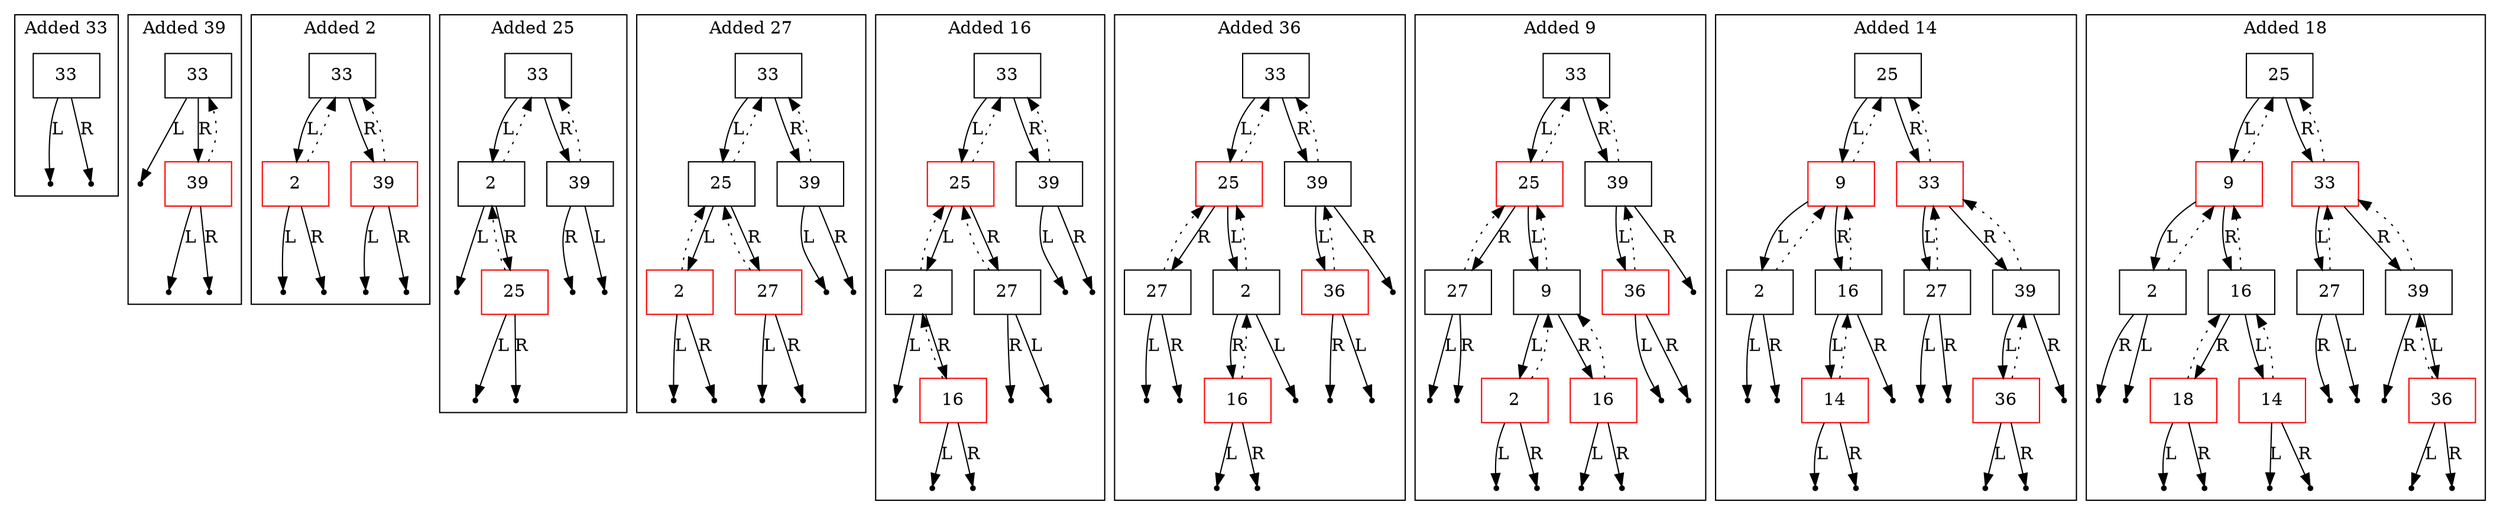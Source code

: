 digraph {
subgraph "cluster_Added 33_count_1"{
label ="Added 33";
"cluster_Added 33_count_1_data_33"[shape=record color=black label="{33}"];
"cluster_Added 33_count_1_data_33_leftNull" [label=Null shape=point color=black];
"cluster_Added 33_count_1_data_33_rightNull" [label=Null shape=point color=black];

"cluster_Added 33_count_1_data_33" -> "cluster_Added 33_count_1_data_33_leftNull"[label=L];
"cluster_Added 33_count_1_data_33" -> "cluster_Added 33_count_1_data_33_rightNull"[label=R];

}
subgraph "cluster_Added 39_count_2"{
label ="Added 39";
"cluster_Added 39_count_2_data_33"[shape=record color=black label="{33}"];
"cluster_Added 39_count_2_data_33_leftNull" [label=Null shape=point color=black];
"cluster_Added 39_count_2_data_39"[shape=record color=red label="{39}"];
"cluster_Added 39_count_2_data_39_leftNull" [label=Null shape=point color=black];
"cluster_Added 39_count_2_data_39_rightNull" [label=Null shape=point color=black];

"cluster_Added 39_count_2_data_33" -> "cluster_Added 39_count_2_data_33_leftNull"[label=L];
"cluster_Added 39_count_2_data_33" -> "cluster_Added 39_count_2_data_39"[label=R];
"cluster_Added 39_count_2_data_39" -> "cluster_Added 39_count_2_data_33"[style=dotted];
"cluster_Added 39_count_2_data_39" -> "cluster_Added 39_count_2_data_39_leftNull"[label=L];
"cluster_Added 39_count_2_data_39" -> "cluster_Added 39_count_2_data_39_rightNull"[label=R];

}
subgraph "cluster_Added 2_count_3"{
label ="Added 2";
"cluster_Added 2_count_3_data_33"[shape=record color=black label="{33}"];
"cluster_Added 2_count_3_data_2"[shape=record color=red label="{2}"];
"cluster_Added 2_count_3_data_2_leftNull" [label=Null shape=point color=black];
"cluster_Added 2_count_3_data_2_rightNull" [label=Null shape=point color=black];
"cluster_Added 2_count_3_data_39"[shape=record color=red label="{39}"];
"cluster_Added 2_count_3_data_39_leftNull" [label=Null shape=point color=black];
"cluster_Added 2_count_3_data_39_rightNull" [label=Null shape=point color=black];

"cluster_Added 2_count_3_data_33" -> "cluster_Added 2_count_3_data_2"[label=L];
"cluster_Added 2_count_3_data_33" -> "cluster_Added 2_count_3_data_39"[label=R];
"cluster_Added 2_count_3_data_2" -> "cluster_Added 2_count_3_data_33"[style=dotted];
"cluster_Added 2_count_3_data_2" -> "cluster_Added 2_count_3_data_2_leftNull"[label=L];
"cluster_Added 2_count_3_data_2" -> "cluster_Added 2_count_3_data_2_rightNull"[label=R];
"cluster_Added 2_count_3_data_39" -> "cluster_Added 2_count_3_data_33"[style=dotted];
"cluster_Added 2_count_3_data_39" -> "cluster_Added 2_count_3_data_39_leftNull"[label=L];
"cluster_Added 2_count_3_data_39" -> "cluster_Added 2_count_3_data_39_rightNull"[label=R];

}
subgraph "cluster_Added 25_count_4"{
label ="Added 25";
"cluster_Added 25_count_4_data_33"[shape=record color=black label="{33}"];
"cluster_Added 25_count_4_data_2"[shape=record color=black label="{2}"];
"cluster_Added 25_count_4_data_2_leftNull" [label=Null shape=point color=black];
"cluster_Added 25_count_4_data_25"[shape=record color=red label="{25}"];
"cluster_Added 25_count_4_data_25_leftNull" [label=Null shape=point color=black];
"cluster_Added 25_count_4_data_25_rightNull" [label=Null shape=point color=black];
"cluster_Added 25_count_4_data_39"[shape=record color=black label="{39}"];
"cluster_Added 25_count_4_data_39_leftNull" [label=Null shape=point color=black];
"cluster_Added 25_count_4_data_39_rightNull" [label=Null shape=point color=black];

"cluster_Added 25_count_4_data_33" -> "cluster_Added 25_count_4_data_2"[label=L];
"cluster_Added 25_count_4_data_33" -> "cluster_Added 25_count_4_data_39"[label=R];
"cluster_Added 25_count_4_data_2" -> "cluster_Added 25_count_4_data_33"[style=dotted];
"cluster_Added 25_count_4_data_2" -> "cluster_Added 25_count_4_data_2_leftNull"[label=L];
"cluster_Added 25_count_4_data_2" -> "cluster_Added 25_count_4_data_25"[label=R];
"cluster_Added 25_count_4_data_25" -> "cluster_Added 25_count_4_data_2"[style=dotted];
"cluster_Added 25_count_4_data_25" -> "cluster_Added 25_count_4_data_25_leftNull"[label=L];
"cluster_Added 25_count_4_data_25" -> "cluster_Added 25_count_4_data_25_rightNull"[label=R];
"cluster_Added 25_count_4_data_39" -> "cluster_Added 25_count_4_data_33"[style=dotted];
"cluster_Added 25_count_4_data_39" -> "cluster_Added 25_count_4_data_39_leftNull"[label=L];
"cluster_Added 25_count_4_data_39" -> "cluster_Added 25_count_4_data_39_rightNull"[label=R];

}
subgraph "cluster_Added 27_count_5"{
label ="Added 27";
"cluster_Added 27_count_5_data_33"[shape=record color=black label="{33}"];
"cluster_Added 27_count_5_data_25"[shape=record color=black label="{25}"];
"cluster_Added 27_count_5_data_2"[shape=record color=red label="{2}"];
"cluster_Added 27_count_5_data_2_leftNull" [label=Null shape=point color=black];
"cluster_Added 27_count_5_data_2_rightNull" [label=Null shape=point color=black];
"cluster_Added 27_count_5_data_27"[shape=record color=red label="{27}"];
"cluster_Added 27_count_5_data_27_leftNull" [label=Null shape=point color=black];
"cluster_Added 27_count_5_data_27_rightNull" [label=Null shape=point color=black];
"cluster_Added 27_count_5_data_39"[shape=record color=black label="{39}"];
"cluster_Added 27_count_5_data_39_leftNull" [label=Null shape=point color=black];
"cluster_Added 27_count_5_data_39_rightNull" [label=Null shape=point color=black];

"cluster_Added 27_count_5_data_33" -> "cluster_Added 27_count_5_data_25"[label=L];
"cluster_Added 27_count_5_data_33" -> "cluster_Added 27_count_5_data_39"[label=R];
"cluster_Added 27_count_5_data_25" -> "cluster_Added 27_count_5_data_33"[style=dotted];
"cluster_Added 27_count_5_data_25" -> "cluster_Added 27_count_5_data_2"[label=L];
"cluster_Added 27_count_5_data_25" -> "cluster_Added 27_count_5_data_27"[label=R];
"cluster_Added 27_count_5_data_2" -> "cluster_Added 27_count_5_data_25"[style=dotted];
"cluster_Added 27_count_5_data_2" -> "cluster_Added 27_count_5_data_2_leftNull"[label=L];
"cluster_Added 27_count_5_data_2" -> "cluster_Added 27_count_5_data_2_rightNull"[label=R];
"cluster_Added 27_count_5_data_27" -> "cluster_Added 27_count_5_data_25"[style=dotted];
"cluster_Added 27_count_5_data_27" -> "cluster_Added 27_count_5_data_27_leftNull"[label=L];
"cluster_Added 27_count_5_data_27" -> "cluster_Added 27_count_5_data_27_rightNull"[label=R];
"cluster_Added 27_count_5_data_39" -> "cluster_Added 27_count_5_data_33"[style=dotted];
"cluster_Added 27_count_5_data_39" -> "cluster_Added 27_count_5_data_39_leftNull"[label=L];
"cluster_Added 27_count_5_data_39" -> "cluster_Added 27_count_5_data_39_rightNull"[label=R];

}
subgraph "cluster_Added 16_count_6"{
label ="Added 16";
"cluster_Added 16_count_6_data_33"[shape=record color=black label="{33}"];
"cluster_Added 16_count_6_data_25"[shape=record color=red label="{25}"];
"cluster_Added 16_count_6_data_2"[shape=record color=black label="{2}"];
"cluster_Added 16_count_6_data_2_leftNull" [label=Null shape=point color=black];
"cluster_Added 16_count_6_data_16"[shape=record color=red label="{16}"];
"cluster_Added 16_count_6_data_16_leftNull" [label=Null shape=point color=black];
"cluster_Added 16_count_6_data_16_rightNull" [label=Null shape=point color=black];
"cluster_Added 16_count_6_data_27"[shape=record color=black label="{27}"];
"cluster_Added 16_count_6_data_27_leftNull" [label=Null shape=point color=black];
"cluster_Added 16_count_6_data_27_rightNull" [label=Null shape=point color=black];
"cluster_Added 16_count_6_data_39"[shape=record color=black label="{39}"];
"cluster_Added 16_count_6_data_39_leftNull" [label=Null shape=point color=black];
"cluster_Added 16_count_6_data_39_rightNull" [label=Null shape=point color=black];

"cluster_Added 16_count_6_data_33" -> "cluster_Added 16_count_6_data_25"[label=L];
"cluster_Added 16_count_6_data_33" -> "cluster_Added 16_count_6_data_39"[label=R];
"cluster_Added 16_count_6_data_25" -> "cluster_Added 16_count_6_data_33"[style=dotted];
"cluster_Added 16_count_6_data_25" -> "cluster_Added 16_count_6_data_2"[label=L];
"cluster_Added 16_count_6_data_25" -> "cluster_Added 16_count_6_data_27"[label=R];
"cluster_Added 16_count_6_data_2" -> "cluster_Added 16_count_6_data_25"[style=dotted];
"cluster_Added 16_count_6_data_2" -> "cluster_Added 16_count_6_data_2_leftNull"[label=L];
"cluster_Added 16_count_6_data_2" -> "cluster_Added 16_count_6_data_16"[label=R];
"cluster_Added 16_count_6_data_16" -> "cluster_Added 16_count_6_data_2"[style=dotted];
"cluster_Added 16_count_6_data_16" -> "cluster_Added 16_count_6_data_16_leftNull"[label=L];
"cluster_Added 16_count_6_data_16" -> "cluster_Added 16_count_6_data_16_rightNull"[label=R];
"cluster_Added 16_count_6_data_27" -> "cluster_Added 16_count_6_data_25"[style=dotted];
"cluster_Added 16_count_6_data_27" -> "cluster_Added 16_count_6_data_27_leftNull"[label=L];
"cluster_Added 16_count_6_data_27" -> "cluster_Added 16_count_6_data_27_rightNull"[label=R];
"cluster_Added 16_count_6_data_39" -> "cluster_Added 16_count_6_data_33"[style=dotted];
"cluster_Added 16_count_6_data_39" -> "cluster_Added 16_count_6_data_39_leftNull"[label=L];
"cluster_Added 16_count_6_data_39" -> "cluster_Added 16_count_6_data_39_rightNull"[label=R];

}
subgraph "cluster_Added 36_count_7"{
label ="Added 36";
"cluster_Added 36_count_7_data_33"[shape=record color=black label="{33}"];
"cluster_Added 36_count_7_data_25"[shape=record color=red label="{25}"];
"cluster_Added 36_count_7_data_2"[shape=record color=black label="{2}"];
"cluster_Added 36_count_7_data_2_leftNull" [label=Null shape=point color=black];
"cluster_Added 36_count_7_data_16"[shape=record color=red label="{16}"];
"cluster_Added 36_count_7_data_16_leftNull" [label=Null shape=point color=black];
"cluster_Added 36_count_7_data_16_rightNull" [label=Null shape=point color=black];
"cluster_Added 36_count_7_data_27"[shape=record color=black label="{27}"];
"cluster_Added 36_count_7_data_27_leftNull" [label=Null shape=point color=black];
"cluster_Added 36_count_7_data_27_rightNull" [label=Null shape=point color=black];
"cluster_Added 36_count_7_data_39"[shape=record color=black label="{39}"];
"cluster_Added 36_count_7_data_39_rightNull" [label=Null shape=point color=black];
"cluster_Added 36_count_7_data_36"[shape=record color=red label="{36}"];
"cluster_Added 36_count_7_data_36_leftNull" [label=Null shape=point color=black];
"cluster_Added 36_count_7_data_36_rightNull" [label=Null shape=point color=black];

"cluster_Added 36_count_7_data_33" -> "cluster_Added 36_count_7_data_25"[label=L];
"cluster_Added 36_count_7_data_33" -> "cluster_Added 36_count_7_data_39"[label=R];
"cluster_Added 36_count_7_data_25" -> "cluster_Added 36_count_7_data_33"[style=dotted];
"cluster_Added 36_count_7_data_25" -> "cluster_Added 36_count_7_data_2"[label=L];
"cluster_Added 36_count_7_data_25" -> "cluster_Added 36_count_7_data_27"[label=R];
"cluster_Added 36_count_7_data_2" -> "cluster_Added 36_count_7_data_25"[style=dotted];
"cluster_Added 36_count_7_data_2" -> "cluster_Added 36_count_7_data_2_leftNull"[label=L];
"cluster_Added 36_count_7_data_2" -> "cluster_Added 36_count_7_data_16"[label=R];
"cluster_Added 36_count_7_data_16" -> "cluster_Added 36_count_7_data_2"[style=dotted];
"cluster_Added 36_count_7_data_16" -> "cluster_Added 36_count_7_data_16_leftNull"[label=L];
"cluster_Added 36_count_7_data_16" -> "cluster_Added 36_count_7_data_16_rightNull"[label=R];
"cluster_Added 36_count_7_data_27" -> "cluster_Added 36_count_7_data_25"[style=dotted];
"cluster_Added 36_count_7_data_27" -> "cluster_Added 36_count_7_data_27_leftNull"[label=L];
"cluster_Added 36_count_7_data_27" -> "cluster_Added 36_count_7_data_27_rightNull"[label=R];
"cluster_Added 36_count_7_data_39" -> "cluster_Added 36_count_7_data_33"[style=dotted];
"cluster_Added 36_count_7_data_39" -> "cluster_Added 36_count_7_data_36"[label=L];
"cluster_Added 36_count_7_data_39" -> "cluster_Added 36_count_7_data_39_rightNull"[label=R];
"cluster_Added 36_count_7_data_36" -> "cluster_Added 36_count_7_data_39"[style=dotted];
"cluster_Added 36_count_7_data_36" -> "cluster_Added 36_count_7_data_36_leftNull"[label=L];
"cluster_Added 36_count_7_data_36" -> "cluster_Added 36_count_7_data_36_rightNull"[label=R];

}
subgraph "cluster_Added 9_count_8"{
label ="Added 9";
"cluster_Added 9_count_8_data_33"[shape=record color=black label="{33}"];
"cluster_Added 9_count_8_data_25"[shape=record color=red label="{25}"];
"cluster_Added 9_count_8_data_9"[shape=record color=black label="{9}"];
"cluster_Added 9_count_8_data_2"[shape=record color=red label="{2}"];
"cluster_Added 9_count_8_data_2_leftNull" [label=Null shape=point color=black];
"cluster_Added 9_count_8_data_2_rightNull" [label=Null shape=point color=black];
"cluster_Added 9_count_8_data_16"[shape=record color=red label="{16}"];
"cluster_Added 9_count_8_data_16_leftNull" [label=Null shape=point color=black];
"cluster_Added 9_count_8_data_16_rightNull" [label=Null shape=point color=black];
"cluster_Added 9_count_8_data_27"[shape=record color=black label="{27}"];
"cluster_Added 9_count_8_data_27_leftNull" [label=Null shape=point color=black];
"cluster_Added 9_count_8_data_27_rightNull" [label=Null shape=point color=black];
"cluster_Added 9_count_8_data_39"[shape=record color=black label="{39}"];
"cluster_Added 9_count_8_data_39_rightNull" [label=Null shape=point color=black];
"cluster_Added 9_count_8_data_36"[shape=record color=red label="{36}"];
"cluster_Added 9_count_8_data_36_leftNull" [label=Null shape=point color=black];
"cluster_Added 9_count_8_data_36_rightNull" [label=Null shape=point color=black];

"cluster_Added 9_count_8_data_33" -> "cluster_Added 9_count_8_data_25"[label=L];
"cluster_Added 9_count_8_data_33" -> "cluster_Added 9_count_8_data_39"[label=R];
"cluster_Added 9_count_8_data_25" -> "cluster_Added 9_count_8_data_33"[style=dotted];
"cluster_Added 9_count_8_data_25" -> "cluster_Added 9_count_8_data_9"[label=L];
"cluster_Added 9_count_8_data_25" -> "cluster_Added 9_count_8_data_27"[label=R];
"cluster_Added 9_count_8_data_9" -> "cluster_Added 9_count_8_data_25"[style=dotted];
"cluster_Added 9_count_8_data_9" -> "cluster_Added 9_count_8_data_2"[label=L];
"cluster_Added 9_count_8_data_9" -> "cluster_Added 9_count_8_data_16"[label=R];
"cluster_Added 9_count_8_data_2" -> "cluster_Added 9_count_8_data_9"[style=dotted];
"cluster_Added 9_count_8_data_2" -> "cluster_Added 9_count_8_data_2_leftNull"[label=L];
"cluster_Added 9_count_8_data_2" -> "cluster_Added 9_count_8_data_2_rightNull"[label=R];
"cluster_Added 9_count_8_data_16" -> "cluster_Added 9_count_8_data_9"[style=dotted];
"cluster_Added 9_count_8_data_16" -> "cluster_Added 9_count_8_data_16_leftNull"[label=L];
"cluster_Added 9_count_8_data_16" -> "cluster_Added 9_count_8_data_16_rightNull"[label=R];
"cluster_Added 9_count_8_data_27" -> "cluster_Added 9_count_8_data_25"[style=dotted];
"cluster_Added 9_count_8_data_27" -> "cluster_Added 9_count_8_data_27_leftNull"[label=L];
"cluster_Added 9_count_8_data_27" -> "cluster_Added 9_count_8_data_27_rightNull"[label=R];
"cluster_Added 9_count_8_data_39" -> "cluster_Added 9_count_8_data_33"[style=dotted];
"cluster_Added 9_count_8_data_39" -> "cluster_Added 9_count_8_data_36"[label=L];
"cluster_Added 9_count_8_data_39" -> "cluster_Added 9_count_8_data_39_rightNull"[label=R];
"cluster_Added 9_count_8_data_36" -> "cluster_Added 9_count_8_data_39"[style=dotted];
"cluster_Added 9_count_8_data_36" -> "cluster_Added 9_count_8_data_36_leftNull"[label=L];
"cluster_Added 9_count_8_data_36" -> "cluster_Added 9_count_8_data_36_rightNull"[label=R];

}
subgraph "cluster_Added 14_count_9"{
label ="Added 14";
"cluster_Added 14_count_9_data_25"[shape=record color=black label="{25}"];
"cluster_Added 14_count_9_data_9"[shape=record color=red label="{9}"];
"cluster_Added 14_count_9_data_2"[shape=record color=black label="{2}"];
"cluster_Added 14_count_9_data_2_leftNull" [label=Null shape=point color=black];
"cluster_Added 14_count_9_data_2_rightNull" [label=Null shape=point color=black];
"cluster_Added 14_count_9_data_16"[shape=record color=black label="{16}"];
"cluster_Added 14_count_9_data_16_rightNull" [label=Null shape=point color=black];
"cluster_Added 14_count_9_data_14"[shape=record color=red label="{14}"];
"cluster_Added 14_count_9_data_14_leftNull" [label=Null shape=point color=black];
"cluster_Added 14_count_9_data_14_rightNull" [label=Null shape=point color=black];
"cluster_Added 14_count_9_data_33"[shape=record color=red label="{33}"];
"cluster_Added 14_count_9_data_27"[shape=record color=black label="{27}"];
"cluster_Added 14_count_9_data_27_leftNull" [label=Null shape=point color=black];
"cluster_Added 14_count_9_data_27_rightNull" [label=Null shape=point color=black];
"cluster_Added 14_count_9_data_39"[shape=record color=black label="{39}"];
"cluster_Added 14_count_9_data_39_rightNull" [label=Null shape=point color=black];
"cluster_Added 14_count_9_data_36"[shape=record color=red label="{36}"];
"cluster_Added 14_count_9_data_36_leftNull" [label=Null shape=point color=black];
"cluster_Added 14_count_9_data_36_rightNull" [label=Null shape=point color=black];

"cluster_Added 14_count_9_data_25" -> "cluster_Added 14_count_9_data_9"[label=L];
"cluster_Added 14_count_9_data_25" -> "cluster_Added 14_count_9_data_33"[label=R];
"cluster_Added 14_count_9_data_9" -> "cluster_Added 14_count_9_data_25"[style=dotted];
"cluster_Added 14_count_9_data_9" -> "cluster_Added 14_count_9_data_2"[label=L];
"cluster_Added 14_count_9_data_9" -> "cluster_Added 14_count_9_data_16"[label=R];
"cluster_Added 14_count_9_data_2" -> "cluster_Added 14_count_9_data_9"[style=dotted];
"cluster_Added 14_count_9_data_2" -> "cluster_Added 14_count_9_data_2_leftNull"[label=L];
"cluster_Added 14_count_9_data_2" -> "cluster_Added 14_count_9_data_2_rightNull"[label=R];
"cluster_Added 14_count_9_data_16" -> "cluster_Added 14_count_9_data_9"[style=dotted];
"cluster_Added 14_count_9_data_16" -> "cluster_Added 14_count_9_data_14"[label=L];
"cluster_Added 14_count_9_data_16" -> "cluster_Added 14_count_9_data_16_rightNull"[label=R];
"cluster_Added 14_count_9_data_14" -> "cluster_Added 14_count_9_data_16"[style=dotted];
"cluster_Added 14_count_9_data_14" -> "cluster_Added 14_count_9_data_14_leftNull"[label=L];
"cluster_Added 14_count_9_data_14" -> "cluster_Added 14_count_9_data_14_rightNull"[label=R];
"cluster_Added 14_count_9_data_33" -> "cluster_Added 14_count_9_data_25"[style=dotted];
"cluster_Added 14_count_9_data_33" -> "cluster_Added 14_count_9_data_27"[label=L];
"cluster_Added 14_count_9_data_33" -> "cluster_Added 14_count_9_data_39"[label=R];
"cluster_Added 14_count_9_data_27" -> "cluster_Added 14_count_9_data_33"[style=dotted];
"cluster_Added 14_count_9_data_27" -> "cluster_Added 14_count_9_data_27_leftNull"[label=L];
"cluster_Added 14_count_9_data_27" -> "cluster_Added 14_count_9_data_27_rightNull"[label=R];
"cluster_Added 14_count_9_data_39" -> "cluster_Added 14_count_9_data_33"[style=dotted];
"cluster_Added 14_count_9_data_39" -> "cluster_Added 14_count_9_data_36"[label=L];
"cluster_Added 14_count_9_data_39" -> "cluster_Added 14_count_9_data_39_rightNull"[label=R];
"cluster_Added 14_count_9_data_36" -> "cluster_Added 14_count_9_data_39"[style=dotted];
"cluster_Added 14_count_9_data_36" -> "cluster_Added 14_count_9_data_36_leftNull"[label=L];
"cluster_Added 14_count_9_data_36" -> "cluster_Added 14_count_9_data_36_rightNull"[label=R];

}
subgraph "cluster_Added 18_count_10"{
label ="Added 18";
"cluster_Added 18_count_10_data_25"[shape=record color=black label="{25}"];
"cluster_Added 18_count_10_data_9"[shape=record color=red label="{9}"];
"cluster_Added 18_count_10_data_2"[shape=record color=black label="{2}"];
"cluster_Added 18_count_10_data_2_leftNull" [label=Null shape=point color=black];
"cluster_Added 18_count_10_data_2_rightNull" [label=Null shape=point color=black];
"cluster_Added 18_count_10_data_16"[shape=record color=black label="{16}"];
"cluster_Added 18_count_10_data_14"[shape=record color=red label="{14}"];
"cluster_Added 18_count_10_data_14_leftNull" [label=Null shape=point color=black];
"cluster_Added 18_count_10_data_14_rightNull" [label=Null shape=point color=black];
"cluster_Added 18_count_10_data_18"[shape=record color=red label="{18}"];
"cluster_Added 18_count_10_data_18_leftNull" [label=Null shape=point color=black];
"cluster_Added 18_count_10_data_18_rightNull" [label=Null shape=point color=black];
"cluster_Added 18_count_10_data_33"[shape=record color=red label="{33}"];
"cluster_Added 18_count_10_data_27"[shape=record color=black label="{27}"];
"cluster_Added 18_count_10_data_27_leftNull" [label=Null shape=point color=black];
"cluster_Added 18_count_10_data_27_rightNull" [label=Null shape=point color=black];
"cluster_Added 18_count_10_data_39"[shape=record color=black label="{39}"];
"cluster_Added 18_count_10_data_39_rightNull" [label=Null shape=point color=black];
"cluster_Added 18_count_10_data_36"[shape=record color=red label="{36}"];
"cluster_Added 18_count_10_data_36_leftNull" [label=Null shape=point color=black];
"cluster_Added 18_count_10_data_36_rightNull" [label=Null shape=point color=black];

"cluster_Added 18_count_10_data_25" -> "cluster_Added 18_count_10_data_9"[label=L];
"cluster_Added 18_count_10_data_25" -> "cluster_Added 18_count_10_data_33"[label=R];
"cluster_Added 18_count_10_data_9" -> "cluster_Added 18_count_10_data_25"[style=dotted];
"cluster_Added 18_count_10_data_9" -> "cluster_Added 18_count_10_data_2"[label=L];
"cluster_Added 18_count_10_data_9" -> "cluster_Added 18_count_10_data_16"[label=R];
"cluster_Added 18_count_10_data_2" -> "cluster_Added 18_count_10_data_9"[style=dotted];
"cluster_Added 18_count_10_data_2" -> "cluster_Added 18_count_10_data_2_leftNull"[label=L];
"cluster_Added 18_count_10_data_2" -> "cluster_Added 18_count_10_data_2_rightNull"[label=R];
"cluster_Added 18_count_10_data_16" -> "cluster_Added 18_count_10_data_9"[style=dotted];
"cluster_Added 18_count_10_data_16" -> "cluster_Added 18_count_10_data_14"[label=L];
"cluster_Added 18_count_10_data_16" -> "cluster_Added 18_count_10_data_18"[label=R];
"cluster_Added 18_count_10_data_14" -> "cluster_Added 18_count_10_data_16"[style=dotted];
"cluster_Added 18_count_10_data_14" -> "cluster_Added 18_count_10_data_14_leftNull"[label=L];
"cluster_Added 18_count_10_data_14" -> "cluster_Added 18_count_10_data_14_rightNull"[label=R];
"cluster_Added 18_count_10_data_18" -> "cluster_Added 18_count_10_data_16"[style=dotted];
"cluster_Added 18_count_10_data_18" -> "cluster_Added 18_count_10_data_18_leftNull"[label=L];
"cluster_Added 18_count_10_data_18" -> "cluster_Added 18_count_10_data_18_rightNull"[label=R];
"cluster_Added 18_count_10_data_33" -> "cluster_Added 18_count_10_data_25"[style=dotted];
"cluster_Added 18_count_10_data_33" -> "cluster_Added 18_count_10_data_27"[label=L];
"cluster_Added 18_count_10_data_33" -> "cluster_Added 18_count_10_data_39"[label=R];
"cluster_Added 18_count_10_data_27" -> "cluster_Added 18_count_10_data_33"[style=dotted];
"cluster_Added 18_count_10_data_27" -> "cluster_Added 18_count_10_data_27_leftNull"[label=L];
"cluster_Added 18_count_10_data_27" -> "cluster_Added 18_count_10_data_27_rightNull"[label=R];
"cluster_Added 18_count_10_data_39" -> "cluster_Added 18_count_10_data_33"[style=dotted];
"cluster_Added 18_count_10_data_39" -> "cluster_Added 18_count_10_data_36"[label=L];
"cluster_Added 18_count_10_data_39" -> "cluster_Added 18_count_10_data_39_rightNull"[label=R];
"cluster_Added 18_count_10_data_36" -> "cluster_Added 18_count_10_data_39"[style=dotted];
"cluster_Added 18_count_10_data_36" -> "cluster_Added 18_count_10_data_36_leftNull"[label=L];
"cluster_Added 18_count_10_data_36" -> "cluster_Added 18_count_10_data_36_rightNull"[label=R];

}
label = "";}
